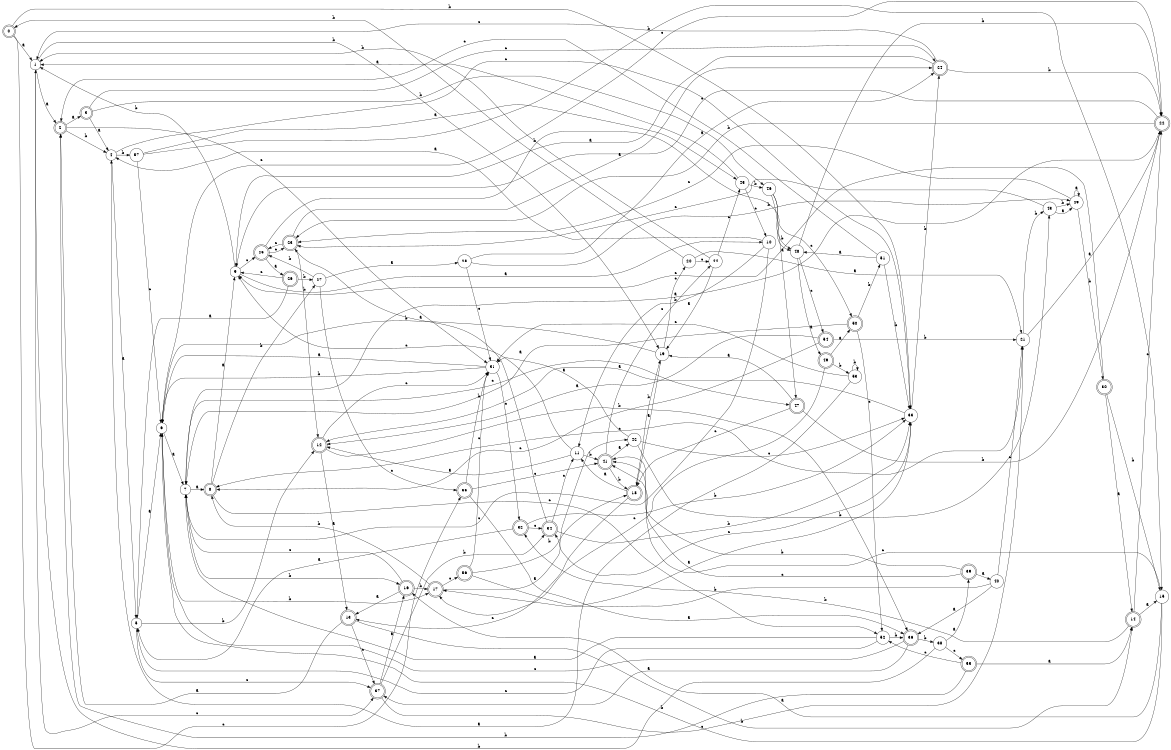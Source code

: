 digraph n47_9 {
__start0 [label="" shape="none"];

rankdir=LR;
size="8,5";

s0 [style="rounded,filled", color="black", fillcolor="white" shape="doublecircle", label="0"];
s1 [style="filled", color="black", fillcolor="white" shape="circle", label="1"];
s2 [style="rounded,filled", color="black", fillcolor="white" shape="doublecircle", label="2"];
s3 [style="rounded,filled", color="black", fillcolor="white" shape="doublecircle", label="3"];
s4 [style="filled", color="black", fillcolor="white" shape="circle", label="4"];
s5 [style="filled", color="black", fillcolor="white" shape="circle", label="5"];
s6 [style="filled", color="black", fillcolor="white" shape="circle", label="6"];
s7 [style="filled", color="black", fillcolor="white" shape="circle", label="7"];
s8 [style="rounded,filled", color="black", fillcolor="white" shape="doublecircle", label="8"];
s9 [style="filled", color="black", fillcolor="white" shape="circle", label="9"];
s10 [style="filled", color="black", fillcolor="white" shape="circle", label="10"];
s11 [style="filled", color="black", fillcolor="white" shape="circle", label="11"];
s12 [style="rounded,filled", color="black", fillcolor="white" shape="doublecircle", label="12"];
s13 [style="rounded,filled", color="black", fillcolor="white" shape="doublecircle", label="13"];
s14 [style="rounded,filled", color="black", fillcolor="white" shape="doublecircle", label="14"];
s15 [style="filled", color="black", fillcolor="white" shape="circle", label="15"];
s16 [style="rounded,filled", color="black", fillcolor="white" shape="doublecircle", label="16"];
s17 [style="rounded,filled", color="black", fillcolor="white" shape="doublecircle", label="17"];
s18 [style="rounded,filled", color="black", fillcolor="white" shape="doublecircle", label="18"];
s19 [style="filled", color="black", fillcolor="white" shape="circle", label="19"];
s20 [style="filled", color="black", fillcolor="white" shape="circle", label="20"];
s21 [style="filled", color="black", fillcolor="white" shape="circle", label="21"];
s22 [style="rounded,filled", color="black", fillcolor="white" shape="doublecircle", label="22"];
s23 [style="rounded,filled", color="black", fillcolor="white" shape="doublecircle", label="23"];
s24 [style="rounded,filled", color="black", fillcolor="white" shape="doublecircle", label="24"];
s25 [style="rounded,filled", color="black", fillcolor="white" shape="doublecircle", label="25"];
s26 [style="rounded,filled", color="black", fillcolor="white" shape="doublecircle", label="26"];
s27 [style="filled", color="black", fillcolor="white" shape="circle", label="27"];
s28 [style="filled", color="black", fillcolor="white" shape="circle", label="28"];
s29 [style="filled", color="black", fillcolor="white" shape="circle", label="29"];
s30 [style="rounded,filled", color="black", fillcolor="white" shape="doublecircle", label="30"];
s31 [style="filled", color="black", fillcolor="white" shape="circle", label="31"];
s32 [style="rounded,filled", color="black", fillcolor="white" shape="doublecircle", label="32"];
s33 [style="filled", color="black", fillcolor="white" shape="circle", label="33"];
s34 [style="rounded,filled", color="black", fillcolor="white" shape="doublecircle", label="34"];
s35 [style="rounded,filled", color="black", fillcolor="white" shape="doublecircle", label="35"];
s36 [style="rounded,filled", color="black", fillcolor="white" shape="doublecircle", label="36"];
s37 [style="rounded,filled", color="black", fillcolor="white" shape="doublecircle", label="37"];
s38 [style="filled", color="black", fillcolor="white" shape="circle", label="38"];
s39 [style="rounded,filled", color="black", fillcolor="white" shape="doublecircle", label="39"];
s40 [style="filled", color="black", fillcolor="white" shape="circle", label="40"];
s41 [style="rounded,filled", color="black", fillcolor="white" shape="doublecircle", label="41"];
s42 [style="filled", color="black", fillcolor="white" shape="circle", label="42"];
s43 [style="filled", color="black", fillcolor="white" shape="circle", label="43"];
s44 [style="filled", color="black", fillcolor="white" shape="circle", label="44"];
s45 [style="filled", color="black", fillcolor="white" shape="circle", label="45"];
s46 [style="filled", color="black", fillcolor="white" shape="circle", label="46"];
s47 [style="rounded,filled", color="black", fillcolor="white" shape="doublecircle", label="47"];
s48 [style="filled", color="black", fillcolor="white" shape="circle", label="48"];
s49 [style="rounded,filled", color="black", fillcolor="white" shape="doublecircle", label="49"];
s50 [style="rounded,filled", color="black", fillcolor="white" shape="doublecircle", label="50"];
s51 [style="filled", color="black", fillcolor="white" shape="circle", label="51"];
s52 [style="filled", color="black", fillcolor="white" shape="circle", label="52"];
s53 [style="filled", color="black", fillcolor="white" shape="circle", label="53"];
s54 [style="rounded,filled", color="black", fillcolor="white" shape="doublecircle", label="54"];
s55 [style="rounded,filled", color="black", fillcolor="white" shape="doublecircle", label="55"];
s56 [style="rounded,filled", color="black", fillcolor="white" shape="doublecircle", label="56"];
s57 [style="filled", color="black", fillcolor="white" shape="circle", label="57"];
s0 -> s1 [label="a"];
s0 -> s33 [label="b"];
s0 -> s35 [label="c"];
s1 -> s2 [label="a"];
s1 -> s19 [label="b"];
s1 -> s37 [label="c"];
s2 -> s3 [label="a"];
s2 -> s4 [label="b"];
s2 -> s31 [label="c"];
s3 -> s4 [label="a"];
s3 -> s46 [label="b"];
s3 -> s24 [label="c"];
s4 -> s5 [label="a"];
s4 -> s57 [label="b"];
s4 -> s33 [label="c"];
s5 -> s6 [label="a"];
s5 -> s12 [label="b"];
s5 -> s37 [label="c"];
s6 -> s7 [label="a"];
s6 -> s17 [label="b"];
s6 -> s22 [label="c"];
s7 -> s8 [label="a"];
s7 -> s16 [label="b"];
s7 -> s47 [label="c"];
s8 -> s9 [label="a"];
s8 -> s27 [label="b"];
s8 -> s52 [label="c"];
s9 -> s10 [label="a"];
s9 -> s1 [label="b"];
s9 -> s25 [label="c"];
s10 -> s4 [label="a"];
s10 -> s11 [label="b"];
s10 -> s7 [label="c"];
s11 -> s12 [label="a"];
s11 -> s41 [label="b"];
s11 -> s9 [label="c"];
s12 -> s13 [label="a"];
s12 -> s36 [label="b"];
s12 -> s31 [label="c"];
s13 -> s2 [label="a"];
s13 -> s14 [label="b"];
s13 -> s37 [label="c"];
s14 -> s15 [label="a"];
s14 -> s32 [label="b"];
s14 -> s22 [label="c"];
s15 -> s16 [label="a"];
s15 -> s6 [label="b"];
s15 -> s41 [label="c"];
s16 -> s13 [label="a"];
s16 -> s17 [label="b"];
s16 -> s7 [label="c"];
s17 -> s18 [label="a"];
s17 -> s8 [label="b"];
s17 -> s56 [label="c"];
s18 -> s11 [label="a"];
s18 -> s19 [label="b"];
s18 -> s13 [label="c"];
s19 -> s18 [label="a"];
s19 -> s6 [label="b"];
s19 -> s20 [label="c"];
s20 -> s21 [label="a"];
s20 -> s0 [label="b"];
s20 -> s44 [label="c"];
s21 -> s22 [label="a"];
s21 -> s43 [label="b"];
s21 -> s8 [label="c"];
s22 -> s7 [label="a"];
s22 -> s23 [label="b"];
s22 -> s9 [label="c"];
s23 -> s24 [label="a"];
s23 -> s12 [label="b"];
s23 -> s25 [label="c"];
s24 -> s9 [label="a"];
s24 -> s22 [label="b"];
s24 -> s1 [label="c"];
s25 -> s26 [label="a"];
s25 -> s48 [label="b"];
s25 -> s23 [label="c"];
s26 -> s5 [label="a"];
s26 -> s27 [label="b"];
s26 -> s9 [label="c"];
s27 -> s28 [label="a"];
s27 -> s25 [label="b"];
s27 -> s35 [label="c"];
s28 -> s24 [label="a"];
s28 -> s29 [label="b"];
s28 -> s31 [label="c"];
s29 -> s29 [label="a"];
s29 -> s30 [label="b"];
s29 -> s23 [label="c"];
s30 -> s14 [label="a"];
s30 -> s15 [label="b"];
s30 -> s9 [label="c"];
s31 -> s6 [label="a"];
s31 -> s6 [label="b"];
s31 -> s32 [label="c"];
s32 -> s5 [label="a"];
s32 -> s33 [label="b"];
s32 -> s34 [label="c"];
s33 -> s12 [label="a"];
s33 -> s24 [label="b"];
s33 -> s34 [label="c"];
s34 -> s23 [label="a"];
s34 -> s33 [label="b"];
s34 -> s11 [label="c"];
s35 -> s36 [label="a"];
s35 -> s31 [label="b"];
s35 -> s41 [label="c"];
s36 -> s37 [label="a"];
s36 -> s38 [label="b"];
s36 -> s6 [label="c"];
s37 -> s16 [label="a"];
s37 -> s34 [label="b"];
s37 -> s21 [label="c"];
s38 -> s39 [label="a"];
s38 -> s1 [label="b"];
s38 -> s55 [label="c"];
s39 -> s40 [label="a"];
s39 -> s41 [label="b"];
s39 -> s41 [label="c"];
s40 -> s36 [label="a"];
s40 -> s17 [label="b"];
s40 -> s21 [label="c"];
s41 -> s42 [label="a"];
s41 -> s18 [label="b"];
s41 -> s44 [label="c"];
s42 -> s31 [label="a"];
s42 -> s43 [label="b"];
s42 -> s33 [label="c"];
s43 -> s29 [label="a"];
s43 -> s29 [label="b"];
s43 -> s23 [label="c"];
s44 -> s19 [label="a"];
s44 -> s1 [label="b"];
s44 -> s45 [label="c"];
s45 -> s1 [label="a"];
s45 -> s46 [label="b"];
s45 -> s10 [label="c"];
s46 -> s47 [label="a"];
s46 -> s48 [label="b"];
s46 -> s50 [label="c"];
s47 -> s19 [label="a"];
s47 -> s22 [label="b"];
s47 -> s18 [label="c"];
s48 -> s49 [label="a"];
s48 -> s22 [label="b"];
s48 -> s54 [label="c"];
s49 -> s50 [label="a"];
s49 -> s53 [label="b"];
s49 -> s17 [label="c"];
s50 -> s7 [label="a"];
s50 -> s51 [label="b"];
s50 -> s52 [label="c"];
s51 -> s48 [label="a"];
s51 -> s33 [label="b"];
s51 -> s2 [label="c"];
s52 -> s7 [label="a"];
s52 -> s36 [label="b"];
s52 -> s5 [label="c"];
s53 -> s4 [label="a"];
s53 -> s53 [label="b"];
s53 -> s31 [label="c"];
s54 -> s12 [label="a"];
s54 -> s21 [label="b"];
s54 -> s8 [label="c"];
s55 -> s14 [label="a"];
s55 -> s2 [label="b"];
s55 -> s52 [label="c"];
s56 -> s33 [label="a"];
s56 -> s42 [label="b"];
s56 -> s31 [label="c"];
s57 -> s45 [label="a"];
s57 -> s15 [label="b"];
s57 -> s6 [label="c"];

}